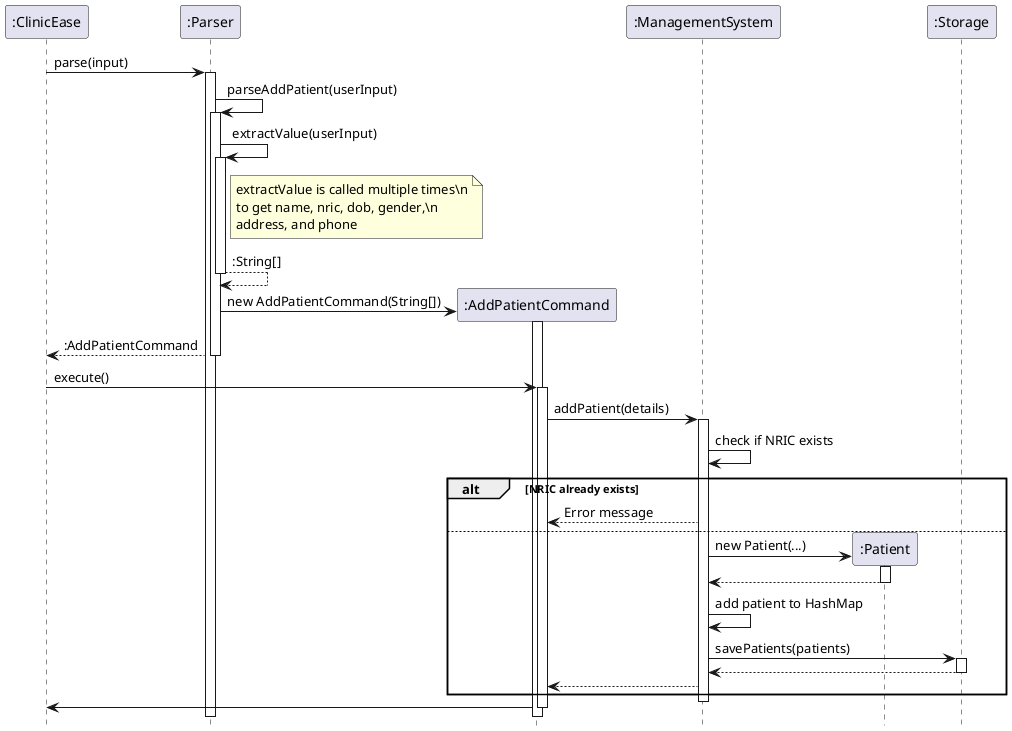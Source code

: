 @startuml
hide footbox

participant ":ClinicEase" as ClinicEase
participant ":Parser" as Parser
participant ":AddPatientCommand" as AddPatientCommand
participant ":ManagementSystem" as ManagementSystem
participant ":Patient" as Patient
participant ":Storage" as Storage

ClinicEase -> Parser : parse(input)
activate Parser

Parser -> Parser : parseAddPatient(userInput)
activate Parser
Parser -> Parser : extractValue(userInput)
activate Parser
note right of Parser
  extractValue is called multiple times\n
  to get name, nric, dob, gender,\n
  address, and phone
end note
Parser --> Parser : :String[]
deactivate Parser

create AddPatientCommand
Parser -> AddPatientCommand : new AddPatientCommand(String[])
activate AddPatientCommand
Parser --> ClinicEase : :AddPatientCommand
deactivate Parser

ClinicEase -> AddPatientCommand : execute()
activate AddPatientCommand
AddPatientCommand -> ManagementSystem : addPatient(details)
activate ManagementSystem
ManagementSystem -> ManagementSystem : check if NRIC exists
alt NRIC already exists
    ManagementSystem --> AddPatientCommand : Error message
else
    create Patient
    ManagementSystem -> Patient : new Patient(...)
    activate Patient
    Patient --> ManagementSystem :
    deactivate Patient

    ManagementSystem -> ManagementSystem : add patient to HashMap
    ManagementSystem -> Storage : savePatients(patients)
    activate Storage
    Storage --> ManagementSystem :
    deactivate Storage

    ManagementSystem --> AddPatientCommand :
end
deactivate ManagementSystem
AddPatientCommand -> ClinicEase :
deactivate AddPatientCommand

@enduml